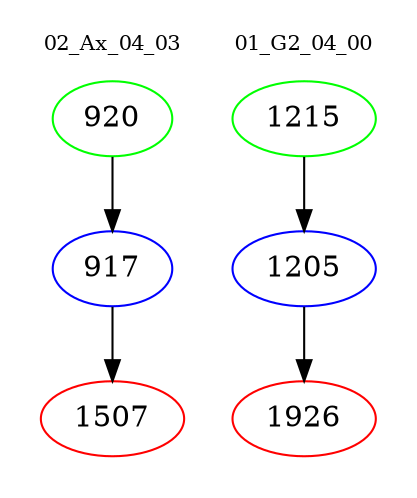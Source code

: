 digraph{
subgraph cluster_0 {
color = white
label = "02_Ax_04_03";
fontsize=10;
T0_920 [label="920", color="green"]
T0_920 -> T0_917 [color="black"]
T0_917 [label="917", color="blue"]
T0_917 -> T0_1507 [color="black"]
T0_1507 [label="1507", color="red"]
}
subgraph cluster_1 {
color = white
label = "01_G2_04_00";
fontsize=10;
T1_1215 [label="1215", color="green"]
T1_1215 -> T1_1205 [color="black"]
T1_1205 [label="1205", color="blue"]
T1_1205 -> T1_1926 [color="black"]
T1_1926 [label="1926", color="red"]
}
}
